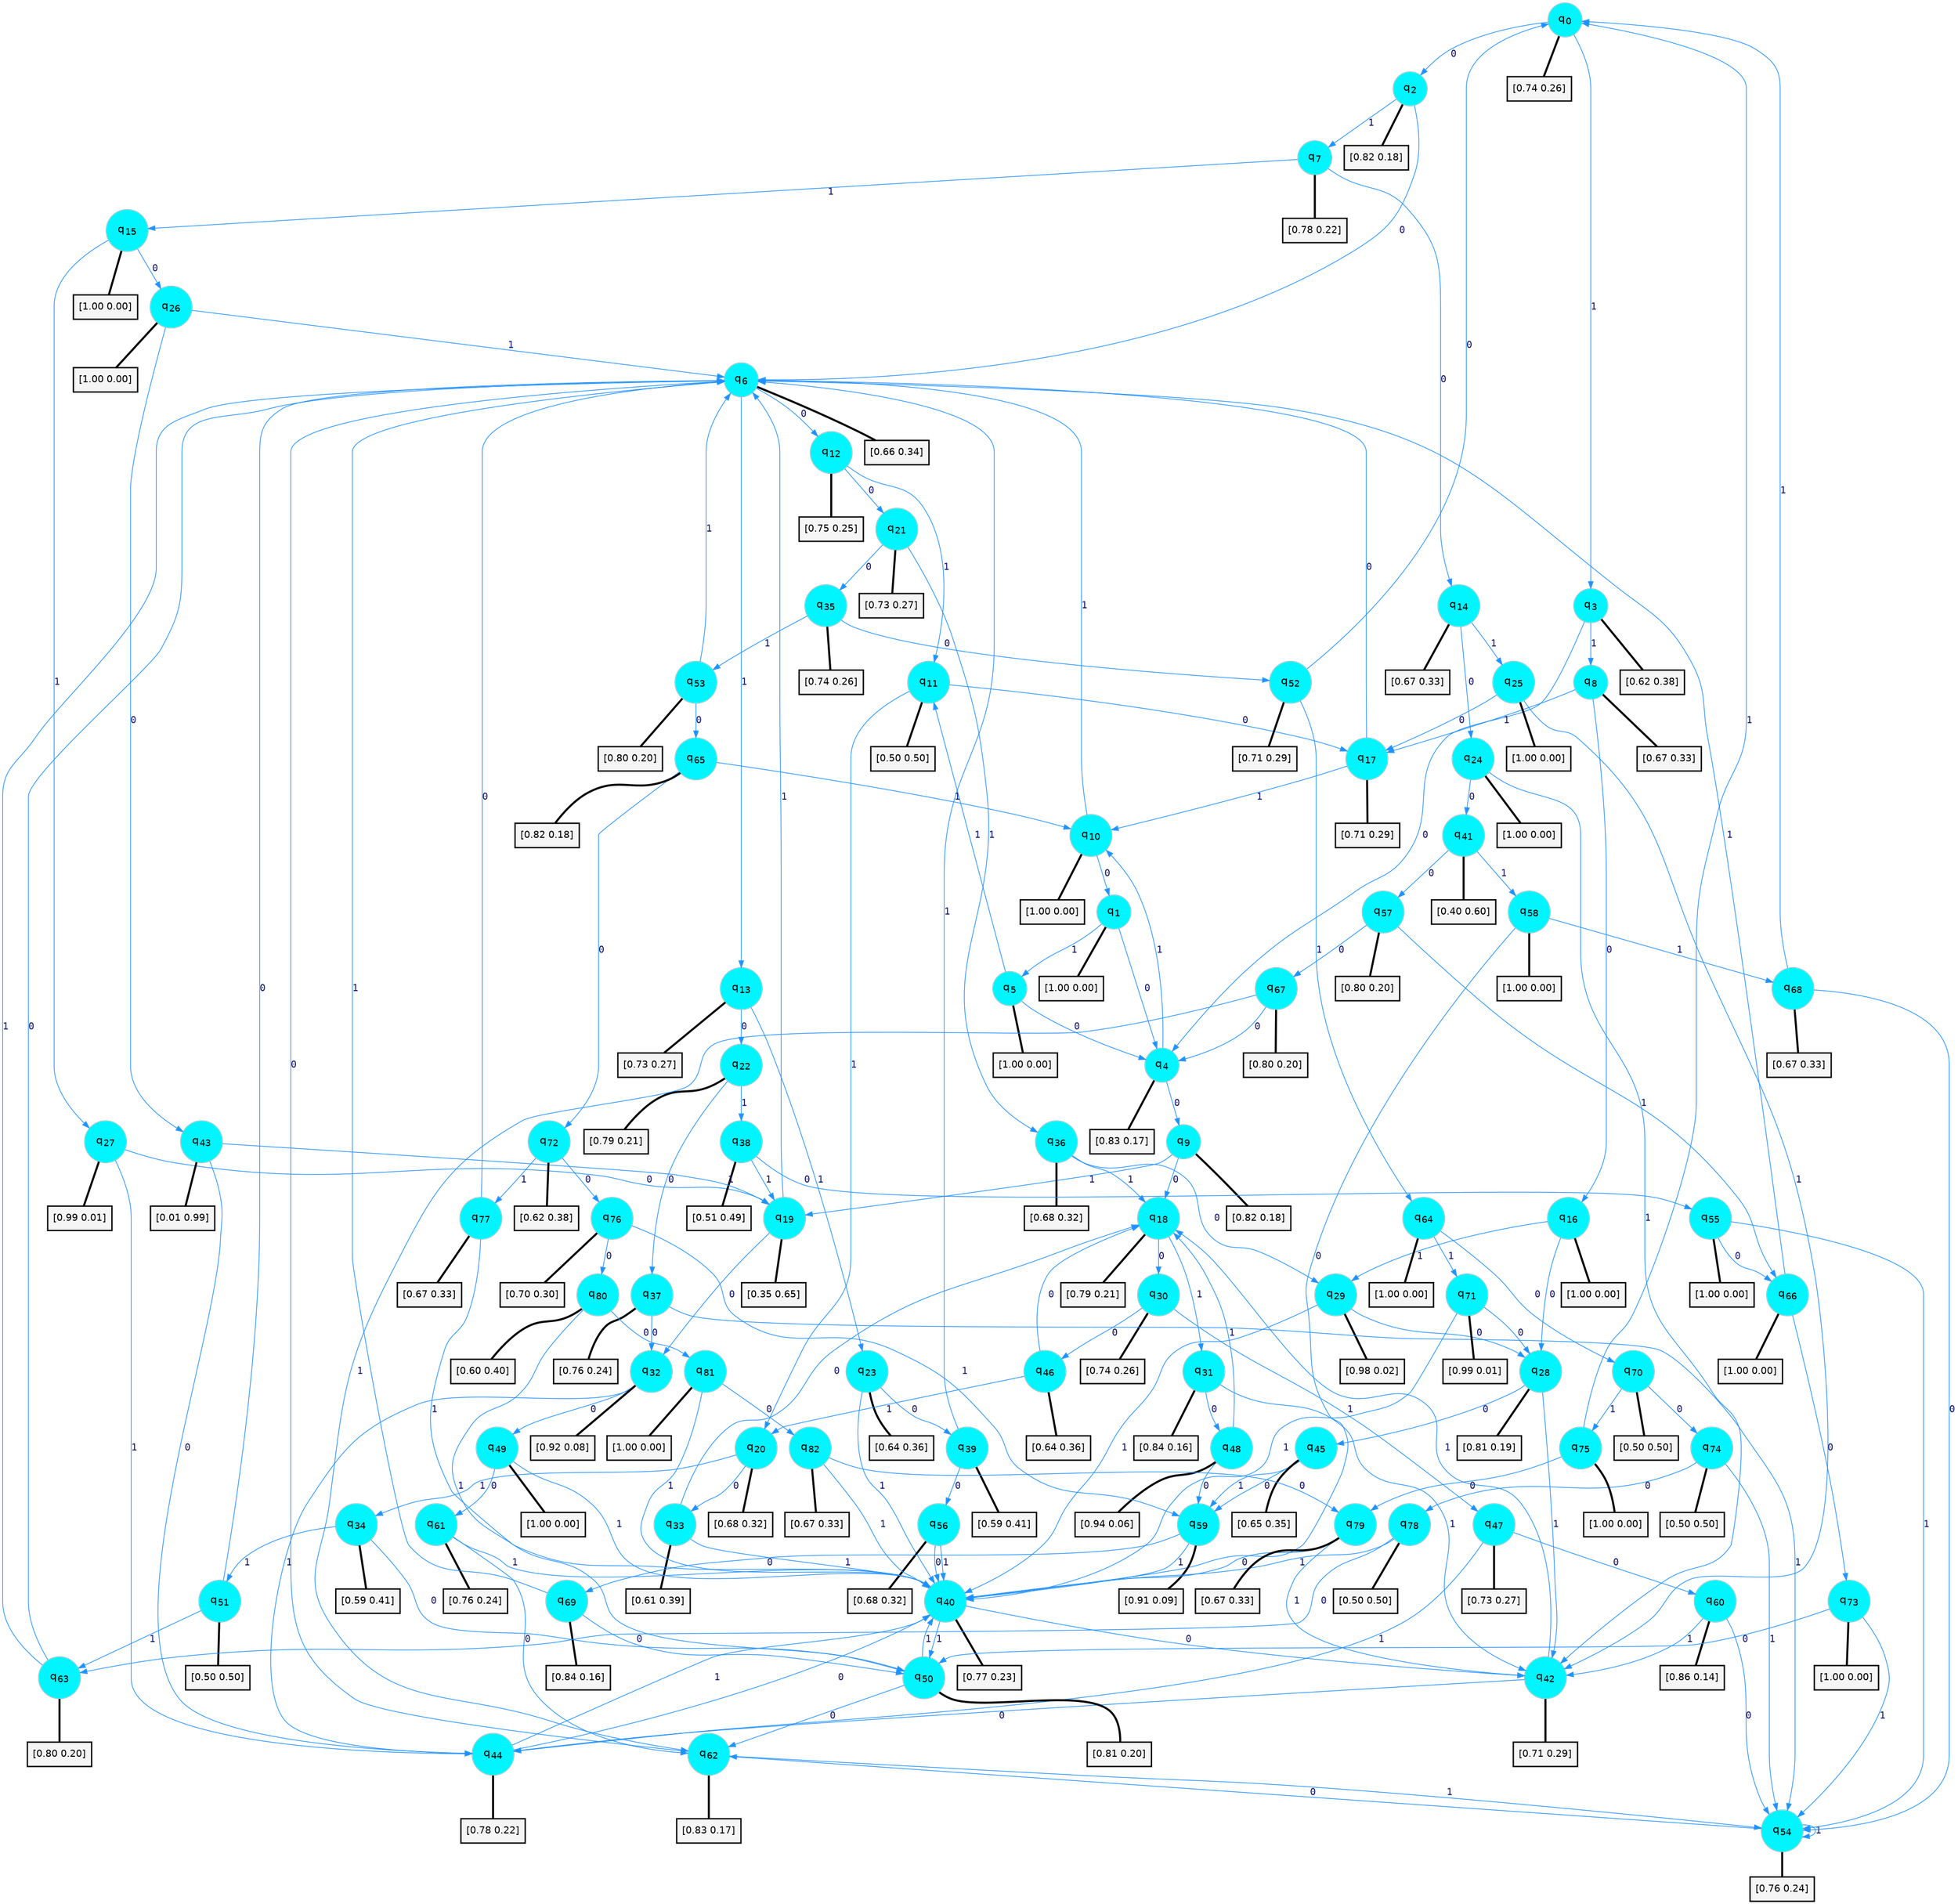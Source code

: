 digraph G {
graph [
bgcolor=transparent, dpi=300, rankdir=TD, size="40,25"];
node [
color=gray, fillcolor=turquoise1, fontcolor=black, fontname=Helvetica, fontsize=16, fontweight=bold, shape=circle, style=filled];
edge [
arrowsize=1, color=dodgerblue1, fontcolor=midnightblue, fontname=courier, fontweight=bold, penwidth=1, style=solid, weight=20];
0[label=<q<SUB>0</SUB>>];
1[label=<q<SUB>1</SUB>>];
2[label=<q<SUB>2</SUB>>];
3[label=<q<SUB>3</SUB>>];
4[label=<q<SUB>4</SUB>>];
5[label=<q<SUB>5</SUB>>];
6[label=<q<SUB>6</SUB>>];
7[label=<q<SUB>7</SUB>>];
8[label=<q<SUB>8</SUB>>];
9[label=<q<SUB>9</SUB>>];
10[label=<q<SUB>10</SUB>>];
11[label=<q<SUB>11</SUB>>];
12[label=<q<SUB>12</SUB>>];
13[label=<q<SUB>13</SUB>>];
14[label=<q<SUB>14</SUB>>];
15[label=<q<SUB>15</SUB>>];
16[label=<q<SUB>16</SUB>>];
17[label=<q<SUB>17</SUB>>];
18[label=<q<SUB>18</SUB>>];
19[label=<q<SUB>19</SUB>>];
20[label=<q<SUB>20</SUB>>];
21[label=<q<SUB>21</SUB>>];
22[label=<q<SUB>22</SUB>>];
23[label=<q<SUB>23</SUB>>];
24[label=<q<SUB>24</SUB>>];
25[label=<q<SUB>25</SUB>>];
26[label=<q<SUB>26</SUB>>];
27[label=<q<SUB>27</SUB>>];
28[label=<q<SUB>28</SUB>>];
29[label=<q<SUB>29</SUB>>];
30[label=<q<SUB>30</SUB>>];
31[label=<q<SUB>31</SUB>>];
32[label=<q<SUB>32</SUB>>];
33[label=<q<SUB>33</SUB>>];
34[label=<q<SUB>34</SUB>>];
35[label=<q<SUB>35</SUB>>];
36[label=<q<SUB>36</SUB>>];
37[label=<q<SUB>37</SUB>>];
38[label=<q<SUB>38</SUB>>];
39[label=<q<SUB>39</SUB>>];
40[label=<q<SUB>40</SUB>>];
41[label=<q<SUB>41</SUB>>];
42[label=<q<SUB>42</SUB>>];
43[label=<q<SUB>43</SUB>>];
44[label=<q<SUB>44</SUB>>];
45[label=<q<SUB>45</SUB>>];
46[label=<q<SUB>46</SUB>>];
47[label=<q<SUB>47</SUB>>];
48[label=<q<SUB>48</SUB>>];
49[label=<q<SUB>49</SUB>>];
50[label=<q<SUB>50</SUB>>];
51[label=<q<SUB>51</SUB>>];
52[label=<q<SUB>52</SUB>>];
53[label=<q<SUB>53</SUB>>];
54[label=<q<SUB>54</SUB>>];
55[label=<q<SUB>55</SUB>>];
56[label=<q<SUB>56</SUB>>];
57[label=<q<SUB>57</SUB>>];
58[label=<q<SUB>58</SUB>>];
59[label=<q<SUB>59</SUB>>];
60[label=<q<SUB>60</SUB>>];
61[label=<q<SUB>61</SUB>>];
62[label=<q<SUB>62</SUB>>];
63[label=<q<SUB>63</SUB>>];
64[label=<q<SUB>64</SUB>>];
65[label=<q<SUB>65</SUB>>];
66[label=<q<SUB>66</SUB>>];
67[label=<q<SUB>67</SUB>>];
68[label=<q<SUB>68</SUB>>];
69[label=<q<SUB>69</SUB>>];
70[label=<q<SUB>70</SUB>>];
71[label=<q<SUB>71</SUB>>];
72[label=<q<SUB>72</SUB>>];
73[label=<q<SUB>73</SUB>>];
74[label=<q<SUB>74</SUB>>];
75[label=<q<SUB>75</SUB>>];
76[label=<q<SUB>76</SUB>>];
77[label=<q<SUB>77</SUB>>];
78[label=<q<SUB>78</SUB>>];
79[label=<q<SUB>79</SUB>>];
80[label=<q<SUB>80</SUB>>];
81[label=<q<SUB>81</SUB>>];
82[label=<q<SUB>82</SUB>>];
83[label="[0.74 0.26]", shape=box,fontcolor=black, fontname=Helvetica, fontsize=14, penwidth=2, fillcolor=whitesmoke,color=black];
84[label="[1.00 0.00]", shape=box,fontcolor=black, fontname=Helvetica, fontsize=14, penwidth=2, fillcolor=whitesmoke,color=black];
85[label="[0.82 0.18]", shape=box,fontcolor=black, fontname=Helvetica, fontsize=14, penwidth=2, fillcolor=whitesmoke,color=black];
86[label="[0.62 0.38]", shape=box,fontcolor=black, fontname=Helvetica, fontsize=14, penwidth=2, fillcolor=whitesmoke,color=black];
87[label="[0.83 0.17]", shape=box,fontcolor=black, fontname=Helvetica, fontsize=14, penwidth=2, fillcolor=whitesmoke,color=black];
88[label="[1.00 0.00]", shape=box,fontcolor=black, fontname=Helvetica, fontsize=14, penwidth=2, fillcolor=whitesmoke,color=black];
89[label="[0.66 0.34]", shape=box,fontcolor=black, fontname=Helvetica, fontsize=14, penwidth=2, fillcolor=whitesmoke,color=black];
90[label="[0.78 0.22]", shape=box,fontcolor=black, fontname=Helvetica, fontsize=14, penwidth=2, fillcolor=whitesmoke,color=black];
91[label="[0.67 0.33]", shape=box,fontcolor=black, fontname=Helvetica, fontsize=14, penwidth=2, fillcolor=whitesmoke,color=black];
92[label="[0.82 0.18]", shape=box,fontcolor=black, fontname=Helvetica, fontsize=14, penwidth=2, fillcolor=whitesmoke,color=black];
93[label="[1.00 0.00]", shape=box,fontcolor=black, fontname=Helvetica, fontsize=14, penwidth=2, fillcolor=whitesmoke,color=black];
94[label="[0.50 0.50]", shape=box,fontcolor=black, fontname=Helvetica, fontsize=14, penwidth=2, fillcolor=whitesmoke,color=black];
95[label="[0.75 0.25]", shape=box,fontcolor=black, fontname=Helvetica, fontsize=14, penwidth=2, fillcolor=whitesmoke,color=black];
96[label="[0.73 0.27]", shape=box,fontcolor=black, fontname=Helvetica, fontsize=14, penwidth=2, fillcolor=whitesmoke,color=black];
97[label="[0.67 0.33]", shape=box,fontcolor=black, fontname=Helvetica, fontsize=14, penwidth=2, fillcolor=whitesmoke,color=black];
98[label="[1.00 0.00]", shape=box,fontcolor=black, fontname=Helvetica, fontsize=14, penwidth=2, fillcolor=whitesmoke,color=black];
99[label="[1.00 0.00]", shape=box,fontcolor=black, fontname=Helvetica, fontsize=14, penwidth=2, fillcolor=whitesmoke,color=black];
100[label="[0.71 0.29]", shape=box,fontcolor=black, fontname=Helvetica, fontsize=14, penwidth=2, fillcolor=whitesmoke,color=black];
101[label="[0.79 0.21]", shape=box,fontcolor=black, fontname=Helvetica, fontsize=14, penwidth=2, fillcolor=whitesmoke,color=black];
102[label="[0.35 0.65]", shape=box,fontcolor=black, fontname=Helvetica, fontsize=14, penwidth=2, fillcolor=whitesmoke,color=black];
103[label="[0.68 0.32]", shape=box,fontcolor=black, fontname=Helvetica, fontsize=14, penwidth=2, fillcolor=whitesmoke,color=black];
104[label="[0.73 0.27]", shape=box,fontcolor=black, fontname=Helvetica, fontsize=14, penwidth=2, fillcolor=whitesmoke,color=black];
105[label="[0.79 0.21]", shape=box,fontcolor=black, fontname=Helvetica, fontsize=14, penwidth=2, fillcolor=whitesmoke,color=black];
106[label="[0.64 0.36]", shape=box,fontcolor=black, fontname=Helvetica, fontsize=14, penwidth=2, fillcolor=whitesmoke,color=black];
107[label="[1.00 0.00]", shape=box,fontcolor=black, fontname=Helvetica, fontsize=14, penwidth=2, fillcolor=whitesmoke,color=black];
108[label="[1.00 0.00]", shape=box,fontcolor=black, fontname=Helvetica, fontsize=14, penwidth=2, fillcolor=whitesmoke,color=black];
109[label="[1.00 0.00]", shape=box,fontcolor=black, fontname=Helvetica, fontsize=14, penwidth=2, fillcolor=whitesmoke,color=black];
110[label="[0.99 0.01]", shape=box,fontcolor=black, fontname=Helvetica, fontsize=14, penwidth=2, fillcolor=whitesmoke,color=black];
111[label="[0.81 0.19]", shape=box,fontcolor=black, fontname=Helvetica, fontsize=14, penwidth=2, fillcolor=whitesmoke,color=black];
112[label="[0.98 0.02]", shape=box,fontcolor=black, fontname=Helvetica, fontsize=14, penwidth=2, fillcolor=whitesmoke,color=black];
113[label="[0.74 0.26]", shape=box,fontcolor=black, fontname=Helvetica, fontsize=14, penwidth=2, fillcolor=whitesmoke,color=black];
114[label="[0.84 0.16]", shape=box,fontcolor=black, fontname=Helvetica, fontsize=14, penwidth=2, fillcolor=whitesmoke,color=black];
115[label="[0.92 0.08]", shape=box,fontcolor=black, fontname=Helvetica, fontsize=14, penwidth=2, fillcolor=whitesmoke,color=black];
116[label="[0.61 0.39]", shape=box,fontcolor=black, fontname=Helvetica, fontsize=14, penwidth=2, fillcolor=whitesmoke,color=black];
117[label="[0.59 0.41]", shape=box,fontcolor=black, fontname=Helvetica, fontsize=14, penwidth=2, fillcolor=whitesmoke,color=black];
118[label="[0.74 0.26]", shape=box,fontcolor=black, fontname=Helvetica, fontsize=14, penwidth=2, fillcolor=whitesmoke,color=black];
119[label="[0.68 0.32]", shape=box,fontcolor=black, fontname=Helvetica, fontsize=14, penwidth=2, fillcolor=whitesmoke,color=black];
120[label="[0.76 0.24]", shape=box,fontcolor=black, fontname=Helvetica, fontsize=14, penwidth=2, fillcolor=whitesmoke,color=black];
121[label="[0.51 0.49]", shape=box,fontcolor=black, fontname=Helvetica, fontsize=14, penwidth=2, fillcolor=whitesmoke,color=black];
122[label="[0.59 0.41]", shape=box,fontcolor=black, fontname=Helvetica, fontsize=14, penwidth=2, fillcolor=whitesmoke,color=black];
123[label="[0.77 0.23]", shape=box,fontcolor=black, fontname=Helvetica, fontsize=14, penwidth=2, fillcolor=whitesmoke,color=black];
124[label="[0.40 0.60]", shape=box,fontcolor=black, fontname=Helvetica, fontsize=14, penwidth=2, fillcolor=whitesmoke,color=black];
125[label="[0.71 0.29]", shape=box,fontcolor=black, fontname=Helvetica, fontsize=14, penwidth=2, fillcolor=whitesmoke,color=black];
126[label="[0.01 0.99]", shape=box,fontcolor=black, fontname=Helvetica, fontsize=14, penwidth=2, fillcolor=whitesmoke,color=black];
127[label="[0.78 0.22]", shape=box,fontcolor=black, fontname=Helvetica, fontsize=14, penwidth=2, fillcolor=whitesmoke,color=black];
128[label="[0.65 0.35]", shape=box,fontcolor=black, fontname=Helvetica, fontsize=14, penwidth=2, fillcolor=whitesmoke,color=black];
129[label="[0.64 0.36]", shape=box,fontcolor=black, fontname=Helvetica, fontsize=14, penwidth=2, fillcolor=whitesmoke,color=black];
130[label="[0.73 0.27]", shape=box,fontcolor=black, fontname=Helvetica, fontsize=14, penwidth=2, fillcolor=whitesmoke,color=black];
131[label="[0.94 0.06]", shape=box,fontcolor=black, fontname=Helvetica, fontsize=14, penwidth=2, fillcolor=whitesmoke,color=black];
132[label="[1.00 0.00]", shape=box,fontcolor=black, fontname=Helvetica, fontsize=14, penwidth=2, fillcolor=whitesmoke,color=black];
133[label="[0.81 0.20]", shape=box,fontcolor=black, fontname=Helvetica, fontsize=14, penwidth=2, fillcolor=whitesmoke,color=black];
134[label="[0.50 0.50]", shape=box,fontcolor=black, fontname=Helvetica, fontsize=14, penwidth=2, fillcolor=whitesmoke,color=black];
135[label="[0.71 0.29]", shape=box,fontcolor=black, fontname=Helvetica, fontsize=14, penwidth=2, fillcolor=whitesmoke,color=black];
136[label="[0.80 0.20]", shape=box,fontcolor=black, fontname=Helvetica, fontsize=14, penwidth=2, fillcolor=whitesmoke,color=black];
137[label="[0.76 0.24]", shape=box,fontcolor=black, fontname=Helvetica, fontsize=14, penwidth=2, fillcolor=whitesmoke,color=black];
138[label="[1.00 0.00]", shape=box,fontcolor=black, fontname=Helvetica, fontsize=14, penwidth=2, fillcolor=whitesmoke,color=black];
139[label="[0.68 0.32]", shape=box,fontcolor=black, fontname=Helvetica, fontsize=14, penwidth=2, fillcolor=whitesmoke,color=black];
140[label="[0.80 0.20]", shape=box,fontcolor=black, fontname=Helvetica, fontsize=14, penwidth=2, fillcolor=whitesmoke,color=black];
141[label="[1.00 0.00]", shape=box,fontcolor=black, fontname=Helvetica, fontsize=14, penwidth=2, fillcolor=whitesmoke,color=black];
142[label="[0.91 0.09]", shape=box,fontcolor=black, fontname=Helvetica, fontsize=14, penwidth=2, fillcolor=whitesmoke,color=black];
143[label="[0.86 0.14]", shape=box,fontcolor=black, fontname=Helvetica, fontsize=14, penwidth=2, fillcolor=whitesmoke,color=black];
144[label="[0.76 0.24]", shape=box,fontcolor=black, fontname=Helvetica, fontsize=14, penwidth=2, fillcolor=whitesmoke,color=black];
145[label="[0.83 0.17]", shape=box,fontcolor=black, fontname=Helvetica, fontsize=14, penwidth=2, fillcolor=whitesmoke,color=black];
146[label="[0.80 0.20]", shape=box,fontcolor=black, fontname=Helvetica, fontsize=14, penwidth=2, fillcolor=whitesmoke,color=black];
147[label="[1.00 0.00]", shape=box,fontcolor=black, fontname=Helvetica, fontsize=14, penwidth=2, fillcolor=whitesmoke,color=black];
148[label="[0.82 0.18]", shape=box,fontcolor=black, fontname=Helvetica, fontsize=14, penwidth=2, fillcolor=whitesmoke,color=black];
149[label="[1.00 0.00]", shape=box,fontcolor=black, fontname=Helvetica, fontsize=14, penwidth=2, fillcolor=whitesmoke,color=black];
150[label="[0.80 0.20]", shape=box,fontcolor=black, fontname=Helvetica, fontsize=14, penwidth=2, fillcolor=whitesmoke,color=black];
151[label="[0.67 0.33]", shape=box,fontcolor=black, fontname=Helvetica, fontsize=14, penwidth=2, fillcolor=whitesmoke,color=black];
152[label="[0.84 0.16]", shape=box,fontcolor=black, fontname=Helvetica, fontsize=14, penwidth=2, fillcolor=whitesmoke,color=black];
153[label="[0.50 0.50]", shape=box,fontcolor=black, fontname=Helvetica, fontsize=14, penwidth=2, fillcolor=whitesmoke,color=black];
154[label="[0.99 0.01]", shape=box,fontcolor=black, fontname=Helvetica, fontsize=14, penwidth=2, fillcolor=whitesmoke,color=black];
155[label="[0.62 0.38]", shape=box,fontcolor=black, fontname=Helvetica, fontsize=14, penwidth=2, fillcolor=whitesmoke,color=black];
156[label="[1.00 0.00]", shape=box,fontcolor=black, fontname=Helvetica, fontsize=14, penwidth=2, fillcolor=whitesmoke,color=black];
157[label="[0.50 0.50]", shape=box,fontcolor=black, fontname=Helvetica, fontsize=14, penwidth=2, fillcolor=whitesmoke,color=black];
158[label="[1.00 0.00]", shape=box,fontcolor=black, fontname=Helvetica, fontsize=14, penwidth=2, fillcolor=whitesmoke,color=black];
159[label="[0.70 0.30]", shape=box,fontcolor=black, fontname=Helvetica, fontsize=14, penwidth=2, fillcolor=whitesmoke,color=black];
160[label="[0.67 0.33]", shape=box,fontcolor=black, fontname=Helvetica, fontsize=14, penwidth=2, fillcolor=whitesmoke,color=black];
161[label="[0.50 0.50]", shape=box,fontcolor=black, fontname=Helvetica, fontsize=14, penwidth=2, fillcolor=whitesmoke,color=black];
162[label="[0.67 0.33]", shape=box,fontcolor=black, fontname=Helvetica, fontsize=14, penwidth=2, fillcolor=whitesmoke,color=black];
163[label="[0.60 0.40]", shape=box,fontcolor=black, fontname=Helvetica, fontsize=14, penwidth=2, fillcolor=whitesmoke,color=black];
164[label="[1.00 0.00]", shape=box,fontcolor=black, fontname=Helvetica, fontsize=14, penwidth=2, fillcolor=whitesmoke,color=black];
165[label="[0.67 0.33]", shape=box,fontcolor=black, fontname=Helvetica, fontsize=14, penwidth=2, fillcolor=whitesmoke,color=black];
0->2 [label=0];
0->3 [label=1];
0->83 [arrowhead=none, penwidth=3,color=black];
1->4 [label=0];
1->5 [label=1];
1->84 [arrowhead=none, penwidth=3,color=black];
2->6 [label=0];
2->7 [label=1];
2->85 [arrowhead=none, penwidth=3,color=black];
3->4 [label=0];
3->8 [label=1];
3->86 [arrowhead=none, penwidth=3,color=black];
4->9 [label=0];
4->10 [label=1];
4->87 [arrowhead=none, penwidth=3,color=black];
5->4 [label=0];
5->11 [label=1];
5->88 [arrowhead=none, penwidth=3,color=black];
6->12 [label=0];
6->13 [label=1];
6->89 [arrowhead=none, penwidth=3,color=black];
7->14 [label=0];
7->15 [label=1];
7->90 [arrowhead=none, penwidth=3,color=black];
8->16 [label=0];
8->17 [label=1];
8->91 [arrowhead=none, penwidth=3,color=black];
9->18 [label=0];
9->19 [label=1];
9->92 [arrowhead=none, penwidth=3,color=black];
10->1 [label=0];
10->6 [label=1];
10->93 [arrowhead=none, penwidth=3,color=black];
11->17 [label=0];
11->20 [label=1];
11->94 [arrowhead=none, penwidth=3,color=black];
12->21 [label=0];
12->11 [label=1];
12->95 [arrowhead=none, penwidth=3,color=black];
13->22 [label=0];
13->23 [label=1];
13->96 [arrowhead=none, penwidth=3,color=black];
14->24 [label=0];
14->25 [label=1];
14->97 [arrowhead=none, penwidth=3,color=black];
15->26 [label=0];
15->27 [label=1];
15->98 [arrowhead=none, penwidth=3,color=black];
16->28 [label=0];
16->29 [label=1];
16->99 [arrowhead=none, penwidth=3,color=black];
17->6 [label=0];
17->10 [label=1];
17->100 [arrowhead=none, penwidth=3,color=black];
18->30 [label=0];
18->31 [label=1];
18->101 [arrowhead=none, penwidth=3,color=black];
19->32 [label=0];
19->6 [label=1];
19->102 [arrowhead=none, penwidth=3,color=black];
20->33 [label=0];
20->34 [label=1];
20->103 [arrowhead=none, penwidth=3,color=black];
21->35 [label=0];
21->36 [label=1];
21->104 [arrowhead=none, penwidth=3,color=black];
22->37 [label=0];
22->38 [label=1];
22->105 [arrowhead=none, penwidth=3,color=black];
23->39 [label=0];
23->40 [label=1];
23->106 [arrowhead=none, penwidth=3,color=black];
24->41 [label=0];
24->42 [label=1];
24->107 [arrowhead=none, penwidth=3,color=black];
25->17 [label=0];
25->42 [label=1];
25->108 [arrowhead=none, penwidth=3,color=black];
26->43 [label=0];
26->6 [label=1];
26->109 [arrowhead=none, penwidth=3,color=black];
27->19 [label=0];
27->44 [label=1];
27->110 [arrowhead=none, penwidth=3,color=black];
28->45 [label=0];
28->42 [label=1];
28->111 [arrowhead=none, penwidth=3,color=black];
29->28 [label=0];
29->40 [label=1];
29->112 [arrowhead=none, penwidth=3,color=black];
30->46 [label=0];
30->47 [label=1];
30->113 [arrowhead=none, penwidth=3,color=black];
31->48 [label=0];
31->42 [label=1];
31->114 [arrowhead=none, penwidth=3,color=black];
32->49 [label=0];
32->44 [label=1];
32->115 [arrowhead=none, penwidth=3,color=black];
33->18 [label=0];
33->40 [label=1];
33->116 [arrowhead=none, penwidth=3,color=black];
34->50 [label=0];
34->51 [label=1];
34->117 [arrowhead=none, penwidth=3,color=black];
35->52 [label=0];
35->53 [label=1];
35->118 [arrowhead=none, penwidth=3,color=black];
36->29 [label=0];
36->18 [label=1];
36->119 [arrowhead=none, penwidth=3,color=black];
37->32 [label=0];
37->54 [label=1];
37->120 [arrowhead=none, penwidth=3,color=black];
38->55 [label=0];
38->19 [label=1];
38->121 [arrowhead=none, penwidth=3,color=black];
39->56 [label=0];
39->6 [label=1];
39->122 [arrowhead=none, penwidth=3,color=black];
40->42 [label=0];
40->50 [label=1];
40->123 [arrowhead=none, penwidth=3,color=black];
41->57 [label=0];
41->58 [label=1];
41->124 [arrowhead=none, penwidth=3,color=black];
42->44 [label=0];
42->18 [label=1];
42->125 [arrowhead=none, penwidth=3,color=black];
43->44 [label=0];
43->19 [label=1];
43->126 [arrowhead=none, penwidth=3,color=black];
44->40 [label=0];
44->40 [label=1];
44->127 [arrowhead=none, penwidth=3,color=black];
45->59 [label=0];
45->59 [label=1];
45->128 [arrowhead=none, penwidth=3,color=black];
46->18 [label=0];
46->20 [label=1];
46->129 [arrowhead=none, penwidth=3,color=black];
47->60 [label=0];
47->44 [label=1];
47->130 [arrowhead=none, penwidth=3,color=black];
48->59 [label=0];
48->18 [label=1];
48->131 [arrowhead=none, penwidth=3,color=black];
49->61 [label=0];
49->40 [label=1];
49->132 [arrowhead=none, penwidth=3,color=black];
50->62 [label=0];
50->40 [label=1];
50->133 [arrowhead=none, penwidth=3,color=black];
51->6 [label=0];
51->63 [label=1];
51->134 [arrowhead=none, penwidth=3,color=black];
52->0 [label=0];
52->64 [label=1];
52->135 [arrowhead=none, penwidth=3,color=black];
53->65 [label=0];
53->6 [label=1];
53->136 [arrowhead=none, penwidth=3,color=black];
54->62 [label=0];
54->54 [label=1];
54->137 [arrowhead=none, penwidth=3,color=black];
55->66 [label=0];
55->54 [label=1];
55->138 [arrowhead=none, penwidth=3,color=black];
56->40 [label=0];
56->40 [label=1];
56->139 [arrowhead=none, penwidth=3,color=black];
57->67 [label=0];
57->66 [label=1];
57->140 [arrowhead=none, penwidth=3,color=black];
58->40 [label=0];
58->68 [label=1];
58->141 [arrowhead=none, penwidth=3,color=black];
59->69 [label=0];
59->40 [label=1];
59->142 [arrowhead=none, penwidth=3,color=black];
60->54 [label=0];
60->42 [label=1];
60->143 [arrowhead=none, penwidth=3,color=black];
61->62 [label=0];
61->40 [label=1];
61->144 [arrowhead=none, penwidth=3,color=black];
62->6 [label=0];
62->54 [label=1];
62->145 [arrowhead=none, penwidth=3,color=black];
63->6 [label=0];
63->6 [label=1];
63->146 [arrowhead=none, penwidth=3,color=black];
64->70 [label=0];
64->71 [label=1];
64->147 [arrowhead=none, penwidth=3,color=black];
65->72 [label=0];
65->10 [label=1];
65->148 [arrowhead=none, penwidth=3,color=black];
66->73 [label=0];
66->6 [label=1];
66->149 [arrowhead=none, penwidth=3,color=black];
67->4 [label=0];
67->62 [label=1];
67->150 [arrowhead=none, penwidth=3,color=black];
68->54 [label=0];
68->0 [label=1];
68->151 [arrowhead=none, penwidth=3,color=black];
69->50 [label=0];
69->6 [label=1];
69->152 [arrowhead=none, penwidth=3,color=black];
70->74 [label=0];
70->75 [label=1];
70->153 [arrowhead=none, penwidth=3,color=black];
71->28 [label=0];
71->40 [label=1];
71->154 [arrowhead=none, penwidth=3,color=black];
72->76 [label=0];
72->77 [label=1];
72->155 [arrowhead=none, penwidth=3,color=black];
73->50 [label=0];
73->54 [label=1];
73->156 [arrowhead=none, penwidth=3,color=black];
74->78 [label=0];
74->54 [label=1];
74->157 [arrowhead=none, penwidth=3,color=black];
75->79 [label=0];
75->0 [label=1];
75->158 [arrowhead=none, penwidth=3,color=black];
76->80 [label=0];
76->59 [label=1];
76->159 [arrowhead=none, penwidth=3,color=black];
77->6 [label=0];
77->40 [label=1];
77->160 [arrowhead=none, penwidth=3,color=black];
78->63 [label=0];
78->40 [label=1];
78->161 [arrowhead=none, penwidth=3,color=black];
79->40 [label=0];
79->42 [label=1];
79->162 [arrowhead=none, penwidth=3,color=black];
80->81 [label=0];
80->50 [label=1];
80->163 [arrowhead=none, penwidth=3,color=black];
81->82 [label=0];
81->40 [label=1];
81->164 [arrowhead=none, penwidth=3,color=black];
82->79 [label=0];
82->40 [label=1];
82->165 [arrowhead=none, penwidth=3,color=black];
}
